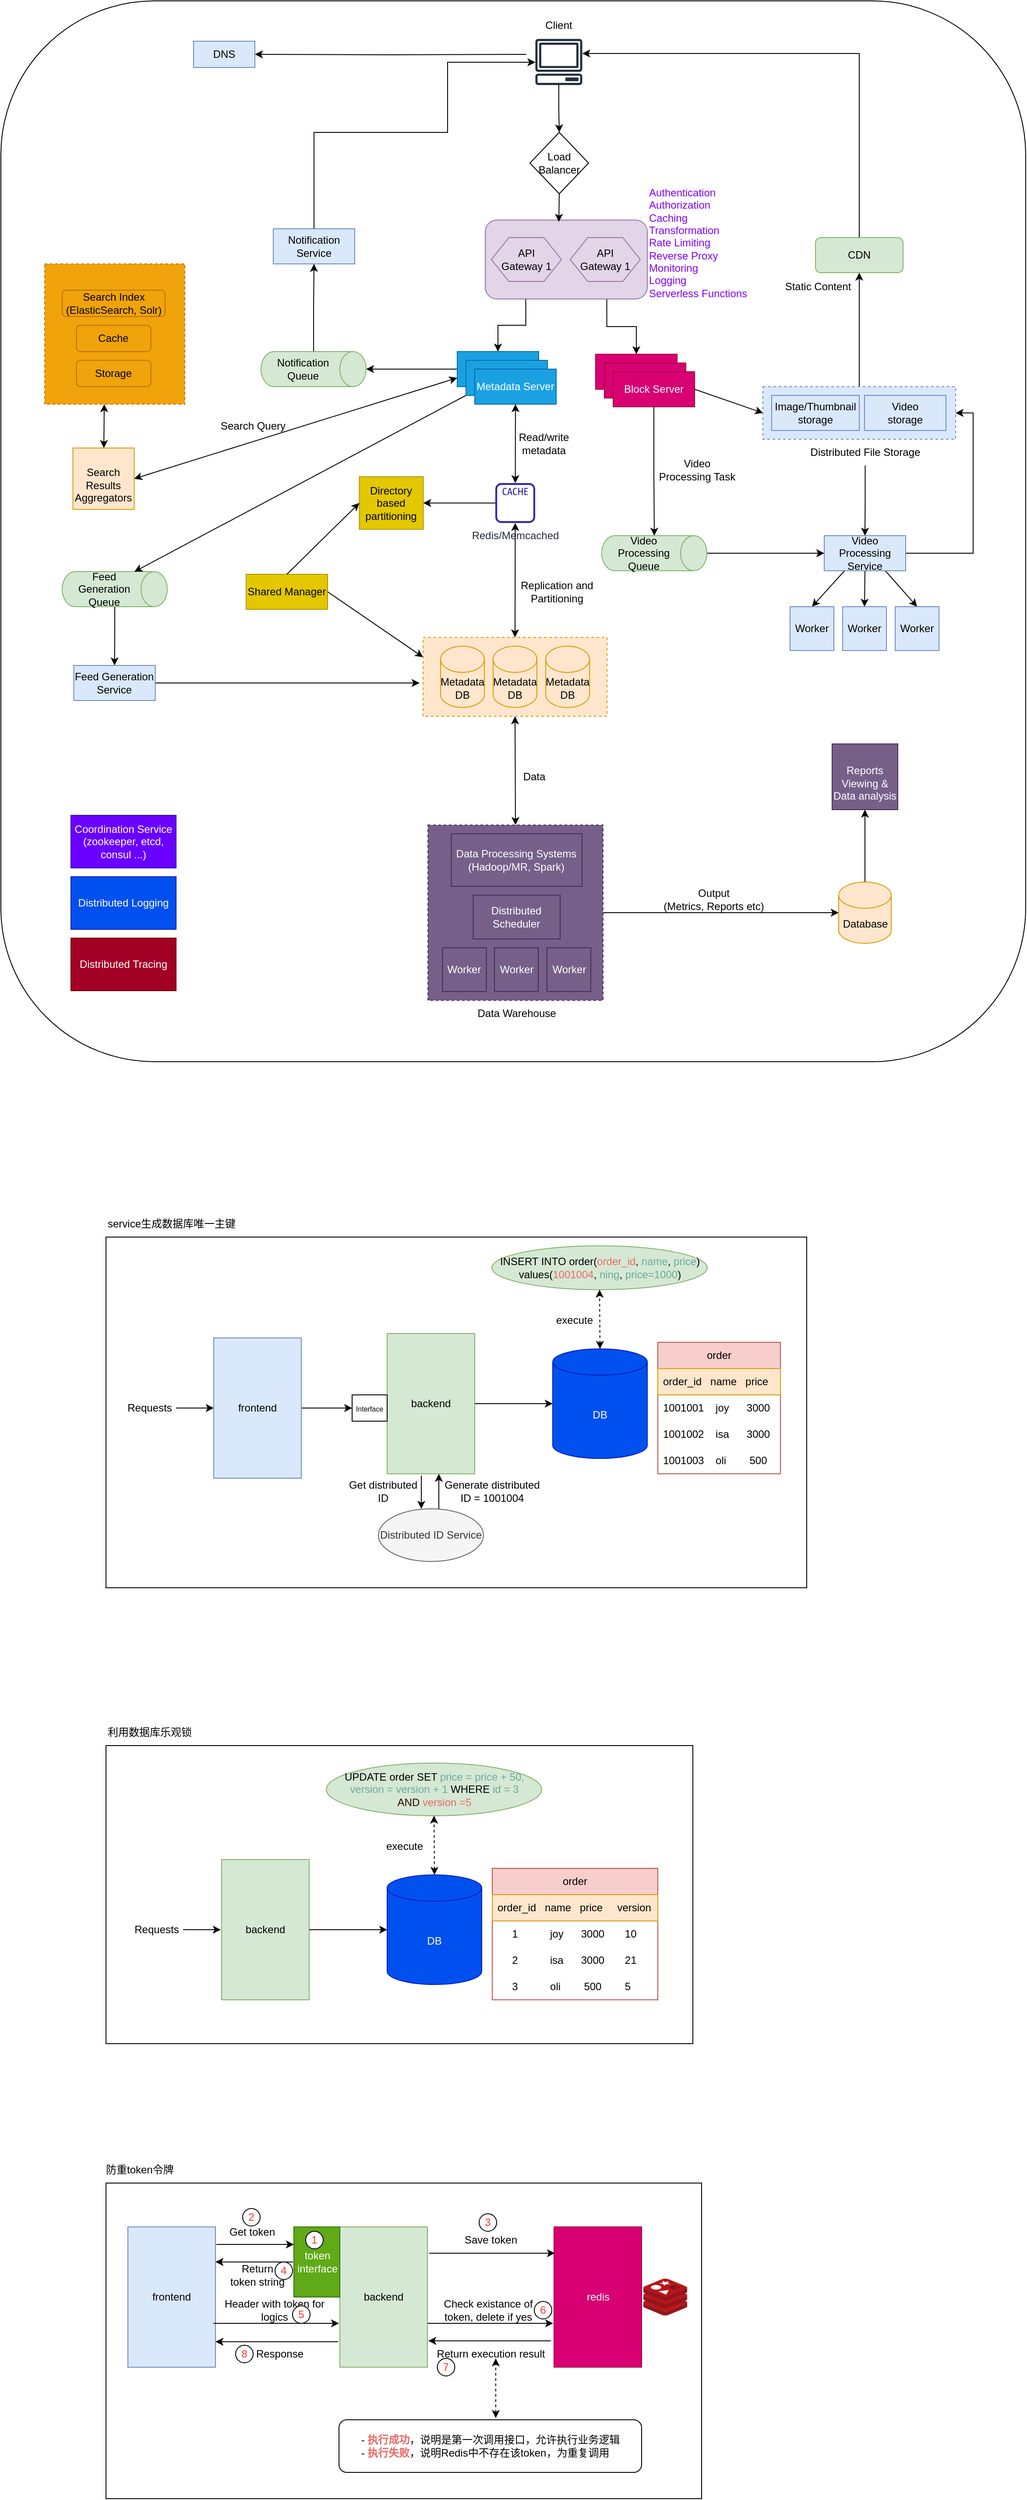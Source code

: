 <mxfile version="22.1.11" type="github">
  <diagram name="Page-1" id="9dz_OU0nqz03ez0ocMIT">
    <mxGraphModel dx="2284" dy="780" grid="1" gridSize="10" guides="1" tooltips="1" connect="1" arrows="1" fold="1" page="1" pageScale="1" pageWidth="850" pageHeight="1100" math="0" shadow="0">
      <root>
        <mxCell id="0" />
        <mxCell id="1" parent="0" />
        <mxCell id="iRlKEebmr21ZPYE23wWA-92" value="" style="rounded=0;whiteSpace=wrap;html=1;" vertex="1" parent="1">
          <mxGeometry x="-80" y="2599" width="680" height="360" as="geometry" />
        </mxCell>
        <mxCell id="iRlKEebmr21ZPYE23wWA-28" value="" style="rounded=0;whiteSpace=wrap;html=1;" vertex="1" parent="1">
          <mxGeometry x="-80" y="1520" width="800" height="400" as="geometry" />
        </mxCell>
        <mxCell id="YpI6oe4IFo95CnMG9ItT-106" value="" style="rounded=1;whiteSpace=wrap;html=1;" parent="1" vertex="1">
          <mxGeometry x="-200" y="110" width="1170" height="1210" as="geometry" />
        </mxCell>
        <mxCell id="YpI6oe4IFo95CnMG9ItT-58" style="edgeStyle=orthogonalEdgeStyle;rounded=0;orthogonalLoop=1;jettySize=auto;html=1;exitX=0.75;exitY=1;exitDx=0;exitDy=0;entryX=0.5;entryY=0;entryDx=0;entryDy=0;" parent="1" source="YpI6oe4IFo95CnMG9ItT-54" target="YpI6oe4IFo95CnMG9ItT-10" edge="1">
          <mxGeometry relative="1" as="geometry" />
        </mxCell>
        <mxCell id="YpI6oe4IFo95CnMG9ItT-59" style="edgeStyle=orthogonalEdgeStyle;rounded=0;orthogonalLoop=1;jettySize=auto;html=1;exitX=0.25;exitY=1;exitDx=0;exitDy=0;entryX=0.5;entryY=0;entryDx=0;entryDy=0;" parent="1" source="YpI6oe4IFo95CnMG9ItT-54" target="YpI6oe4IFo95CnMG9ItT-7" edge="1">
          <mxGeometry relative="1" as="geometry" />
        </mxCell>
        <mxCell id="YpI6oe4IFo95CnMG9ItT-54" value="" style="rounded=1;whiteSpace=wrap;html=1;fillColor=#e1d5e7;strokeColor=#9673a6;" parent="1" vertex="1">
          <mxGeometry x="353" y="360" width="185" height="90" as="geometry" />
        </mxCell>
        <mxCell id="YpI6oe4IFo95CnMG9ItT-99" style="edgeStyle=orthogonalEdgeStyle;rounded=0;orthogonalLoop=1;jettySize=auto;html=1;entryX=0;entryY=0.5;entryDx=0;entryDy=0;entryPerimeter=0;" parent="1" source="YpI6oe4IFo95CnMG9ItT-44" target="YpI6oe4IFo95CnMG9ItT-45" edge="1">
          <mxGeometry relative="1" as="geometry" />
        </mxCell>
        <mxCell id="YpI6oe4IFo95CnMG9ItT-44" value="" style="whiteSpace=wrap;html=1;aspect=fixed;strokeWidth=1;dashed=1;fillColor=#76608a;fontColor=#ffffff;strokeColor=#432D57;" parent="1" vertex="1">
          <mxGeometry x="287.5" y="1050" width="200" height="200" as="geometry" />
        </mxCell>
        <mxCell id="YpI6oe4IFo95CnMG9ItT-87" style="edgeStyle=orthogonalEdgeStyle;rounded=0;orthogonalLoop=1;jettySize=auto;html=1;entryX=0.5;entryY=1;entryDx=0;entryDy=0;" parent="1" source="YpI6oe4IFo95CnMG9ItT-33" target="YpI6oe4IFo95CnMG9ItT-30" edge="1">
          <mxGeometry relative="1" as="geometry" />
        </mxCell>
        <mxCell id="YpI6oe4IFo95CnMG9ItT-33" value="" style="rounded=0;whiteSpace=wrap;html=1;dashed=1;fillColor=#dae8fc;strokeColor=#6c8ebf;" parent="1" vertex="1">
          <mxGeometry x="670" y="550" width="220" height="60" as="geometry" />
        </mxCell>
        <mxCell id="YpI6oe4IFo95CnMG9ItT-26" value="" style="rounded=0;whiteSpace=wrap;html=1;dashed=1;fillColor=#ffe6cc;strokeColor=#d79b00;" parent="1" vertex="1">
          <mxGeometry x="282" y="836" width="210" height="90" as="geometry" />
        </mxCell>
        <mxCell id="YpI6oe4IFo95CnMG9ItT-20" value="" style="whiteSpace=wrap;html=1;aspect=fixed;strokeWidth=1;dashed=1;fillColor=#f0a30a;fontColor=#000000;strokeColor=#BD7000;" parent="1" vertex="1">
          <mxGeometry x="-150" y="410" width="160" height="160" as="geometry" />
        </mxCell>
        <mxCell id="YpI6oe4IFo95CnMG9ItT-51" style="edgeStyle=orthogonalEdgeStyle;rounded=0;orthogonalLoop=1;jettySize=auto;html=1;entryX=0.5;entryY=0;entryDx=0;entryDy=0;" parent="1" source="YpI6oe4IFo95CnMG9ItT-1" target="YpI6oe4IFo95CnMG9ItT-4" edge="1">
          <mxGeometry relative="1" as="geometry" />
        </mxCell>
        <mxCell id="YpI6oe4IFo95CnMG9ItT-64" style="edgeStyle=orthogonalEdgeStyle;rounded=0;orthogonalLoop=1;jettySize=auto;html=1;entryX=1;entryY=0.5;entryDx=0;entryDy=0;" parent="1" target="YpI6oe4IFo95CnMG9ItT-3" edge="1">
          <mxGeometry relative="1" as="geometry">
            <mxPoint x="400" y="171" as="sourcePoint" />
          </mxGeometry>
        </mxCell>
        <mxCell id="YpI6oe4IFo95CnMG9ItT-1" value="" style="sketch=0;outlineConnect=0;fontColor=#232F3E;gradientColor=none;fillColor=#232F3D;strokeColor=none;dashed=0;verticalLabelPosition=bottom;verticalAlign=top;align=center;html=1;fontSize=12;fontStyle=0;aspect=fixed;pointerEvents=1;shape=mxgraph.aws4.client;" parent="1" vertex="1">
          <mxGeometry x="410" y="153.38" width="54" height="52.62" as="geometry" />
        </mxCell>
        <mxCell id="YpI6oe4IFo95CnMG9ItT-2" value="Client" style="text;html=1;strokeColor=none;fillColor=none;align=center;verticalAlign=middle;whiteSpace=wrap;rounded=0;" parent="1" vertex="1">
          <mxGeometry x="407" y="123.38" width="60" height="30" as="geometry" />
        </mxCell>
        <mxCell id="YpI6oe4IFo95CnMG9ItT-3" value="DNS" style="rounded=0;whiteSpace=wrap;html=1;fillColor=#dae8fc;strokeColor=#6c8ebf;" parent="1" vertex="1">
          <mxGeometry x="20" y="156" width="70" height="30" as="geometry" />
        </mxCell>
        <mxCell id="YpI6oe4IFo95CnMG9ItT-55" style="edgeStyle=orthogonalEdgeStyle;rounded=0;orthogonalLoop=1;jettySize=auto;html=1;exitX=0.5;exitY=1;exitDx=0;exitDy=0;entryX=0.454;entryY=0.022;entryDx=0;entryDy=0;entryPerimeter=0;" parent="1" source="YpI6oe4IFo95CnMG9ItT-4" target="YpI6oe4IFo95CnMG9ItT-54" edge="1">
          <mxGeometry relative="1" as="geometry" />
        </mxCell>
        <mxCell id="YpI6oe4IFo95CnMG9ItT-4" value="Load Balancer" style="rhombus;whiteSpace=wrap;html=1;" parent="1" vertex="1">
          <mxGeometry x="404" y="260" width="67" height="70" as="geometry" />
        </mxCell>
        <mxCell id="YpI6oe4IFo95CnMG9ItT-5" value="API &lt;br&gt;Gateway 1" style="shape=hexagon;perimeter=hexagonPerimeter2;whiteSpace=wrap;html=1;fixedSize=1;fillColor=#e1d5e7;strokeColor=#9673a6;" parent="1" vertex="1">
          <mxGeometry x="360" y="380" width="80" height="50" as="geometry" />
        </mxCell>
        <mxCell id="YpI6oe4IFo95CnMG9ItT-6" value="API &lt;br&gt;Gateway 1" style="shape=hexagon;perimeter=hexagonPerimeter2;whiteSpace=wrap;html=1;fixedSize=1;fillColor=#e1d5e7;strokeColor=#9673a6;" parent="1" vertex="1">
          <mxGeometry x="450" y="380" width="80" height="50" as="geometry" />
        </mxCell>
        <mxCell id="YpI6oe4IFo95CnMG9ItT-60" style="edgeStyle=orthogonalEdgeStyle;rounded=0;orthogonalLoop=1;jettySize=auto;html=1;entryX=0.5;entryY=0;entryDx=0;entryDy=0;entryPerimeter=0;" parent="1" source="YpI6oe4IFo95CnMG9ItT-7" target="YpI6oe4IFo95CnMG9ItT-14" edge="1">
          <mxGeometry relative="1" as="geometry" />
        </mxCell>
        <mxCell id="YpI6oe4IFo95CnMG9ItT-7" value="" style="rounded=0;whiteSpace=wrap;html=1;fillColor=#1ba1e2;fontColor=#ffffff;strokeColor=#006EAF;" parent="1" vertex="1">
          <mxGeometry x="321" y="510" width="93" height="40" as="geometry" />
        </mxCell>
        <mxCell id="YpI6oe4IFo95CnMG9ItT-8" value="" style="rounded=0;whiteSpace=wrap;html=1;fillColor=#1ba1e2;fontColor=#ffffff;strokeColor=#006EAF;" parent="1" vertex="1">
          <mxGeometry x="331" y="520" width="93" height="40" as="geometry" />
        </mxCell>
        <mxCell id="YpI6oe4IFo95CnMG9ItT-9" value="Metadata Server" style="rounded=0;whiteSpace=wrap;html=1;fillColor=#1ba1e2;fontColor=#ffffff;strokeColor=#006EAF;" parent="1" vertex="1">
          <mxGeometry x="341" y="530" width="93" height="40" as="geometry" />
        </mxCell>
        <mxCell id="YpI6oe4IFo95CnMG9ItT-10" value="" style="rounded=0;whiteSpace=wrap;html=1;fillColor=#d80073;fontColor=#ffffff;strokeColor=#A50040;" parent="1" vertex="1">
          <mxGeometry x="479" y="513" width="93" height="40" as="geometry" />
        </mxCell>
        <mxCell id="YpI6oe4IFo95CnMG9ItT-11" value="" style="rounded=0;whiteSpace=wrap;html=1;fillColor=#d80073;fontColor=#ffffff;strokeColor=#A50040;" parent="1" vertex="1">
          <mxGeometry x="489" y="523" width="93" height="40" as="geometry" />
        </mxCell>
        <mxCell id="YpI6oe4IFo95CnMG9ItT-84" style="edgeStyle=orthogonalEdgeStyle;rounded=0;orthogonalLoop=1;jettySize=auto;html=1;exitX=0.5;exitY=1;exitDx=0;exitDy=0;" parent="1" source="YpI6oe4IFo95CnMG9ItT-12" target="YpI6oe4IFo95CnMG9ItT-34" edge="1">
          <mxGeometry relative="1" as="geometry" />
        </mxCell>
        <mxCell id="YpI6oe4IFo95CnMG9ItT-12" value="Block Server" style="rounded=0;whiteSpace=wrap;html=1;fillColor=#d80073;fontColor=#ffffff;strokeColor=#A50040;" parent="1" vertex="1">
          <mxGeometry x="499" y="533" width="93" height="40" as="geometry" />
        </mxCell>
        <mxCell id="YpI6oe4IFo95CnMG9ItT-61" style="edgeStyle=orthogonalEdgeStyle;rounded=0;orthogonalLoop=1;jettySize=auto;html=1;" parent="1" source="YpI6oe4IFo95CnMG9ItT-14" target="YpI6oe4IFo95CnMG9ItT-15" edge="1">
          <mxGeometry relative="1" as="geometry" />
        </mxCell>
        <mxCell id="YpI6oe4IFo95CnMG9ItT-14" value="Notification Queue" style="shape=cylinder3;whiteSpace=wrap;html=1;boundedLbl=1;backgroundOutline=1;size=15;direction=south;fillColor=#d5e8d4;strokeColor=#82b366;" parent="1" vertex="1">
          <mxGeometry x="97" y="510" width="120" height="40" as="geometry" />
        </mxCell>
        <mxCell id="YpI6oe4IFo95CnMG9ItT-62" style="edgeStyle=orthogonalEdgeStyle;rounded=0;orthogonalLoop=1;jettySize=auto;html=1;" parent="1" source="YpI6oe4IFo95CnMG9ItT-15" target="YpI6oe4IFo95CnMG9ItT-1" edge="1">
          <mxGeometry relative="1" as="geometry">
            <Array as="points">
              <mxPoint x="158" y="260" />
              <mxPoint x="310" y="260" />
              <mxPoint x="310" y="180" />
            </Array>
          </mxGeometry>
        </mxCell>
        <mxCell id="YpI6oe4IFo95CnMG9ItT-15" value="Notification Service" style="rounded=0;whiteSpace=wrap;html=1;fillColor=#dae8fc;strokeColor=#6c8ebf;" parent="1" vertex="1">
          <mxGeometry x="111" y="370" width="93" height="40" as="geometry" />
        </mxCell>
        <mxCell id="YpI6oe4IFo95CnMG9ItT-16" value="&lt;br&gt;Search Results Aggregators" style="whiteSpace=wrap;html=1;aspect=fixed;fillColor=#ffe6cc;strokeColor=#d79b00;" parent="1" vertex="1">
          <mxGeometry x="-117.75" y="620" width="70" height="70" as="geometry" />
        </mxCell>
        <mxCell id="YpI6oe4IFo95CnMG9ItT-17" value="Storage" style="rounded=1;whiteSpace=wrap;html=1;fillColor=#f0a30a;fontColor=#000000;strokeColor=#BD7000;" parent="1" vertex="1">
          <mxGeometry x="-113.75" y="520" width="85" height="30" as="geometry" />
        </mxCell>
        <mxCell id="YpI6oe4IFo95CnMG9ItT-18" value="Cache" style="rounded=1;whiteSpace=wrap;html=1;fillColor=#f0a30a;fontColor=#000000;strokeColor=#BD7000;" parent="1" vertex="1">
          <mxGeometry x="-113.75" y="480" width="85" height="30" as="geometry" />
        </mxCell>
        <mxCell id="YpI6oe4IFo95CnMG9ItT-19" value="Search Index&lt;br&gt;(ElasticSearch, Solr)" style="rounded=1;whiteSpace=wrap;html=1;fillColor=#f0a30a;fontColor=#000000;strokeColor=#BD7000;" parent="1" vertex="1">
          <mxGeometry x="-130" y="440" width="117.5" height="30" as="geometry" />
        </mxCell>
        <mxCell id="YpI6oe4IFo95CnMG9ItT-75" style="edgeStyle=orthogonalEdgeStyle;rounded=0;orthogonalLoop=1;jettySize=auto;html=1;exitX=1;exitY=0.5;exitDx=0;exitDy=0;exitPerimeter=0;entryX=0.5;entryY=0;entryDx=0;entryDy=0;" parent="1" source="YpI6oe4IFo95CnMG9ItT-21" target="YpI6oe4IFo95CnMG9ItT-74" edge="1">
          <mxGeometry relative="1" as="geometry" />
        </mxCell>
        <mxCell id="YpI6oe4IFo95CnMG9ItT-21" value="Feed Generation Queue" style="shape=cylinder3;whiteSpace=wrap;html=1;boundedLbl=1;backgroundOutline=1;size=15;direction=south;fillColor=#d5e8d4;strokeColor=#82b366;" parent="1" vertex="1">
          <mxGeometry x="-130" y="761" width="120" height="40" as="geometry" />
        </mxCell>
        <mxCell id="YpI6oe4IFo95CnMG9ItT-22" value="Metadata&lt;br&gt;DB" style="shape=cylinder3;whiteSpace=wrap;html=1;boundedLbl=1;backgroundOutline=1;size=15;fillColor=#ffe6cc;strokeColor=#d79b00;" parent="1" vertex="1">
          <mxGeometry x="302" y="846" width="50" height="70" as="geometry" />
        </mxCell>
        <mxCell id="YpI6oe4IFo95CnMG9ItT-23" value="Metadata&lt;br&gt;DB" style="shape=cylinder3;whiteSpace=wrap;html=1;boundedLbl=1;backgroundOutline=1;size=15;fillColor=#ffe6cc;strokeColor=#d79b00;" parent="1" vertex="1">
          <mxGeometry x="362" y="846" width="50" height="70" as="geometry" />
        </mxCell>
        <mxCell id="YpI6oe4IFo95CnMG9ItT-24" value="Metadata&lt;br&gt;DB" style="shape=cylinder3;whiteSpace=wrap;html=1;boundedLbl=1;backgroundOutline=1;size=15;fillColor=#ffe6cc;strokeColor=#d79b00;" parent="1" vertex="1">
          <mxGeometry x="422" y="846" width="50" height="70" as="geometry" />
        </mxCell>
        <mxCell id="YpI6oe4IFo95CnMG9ItT-27" value="Shared Manager" style="rounded=0;whiteSpace=wrap;html=1;fillColor=#e3c800;fontColor=#000000;strokeColor=#B09500;" parent="1" vertex="1">
          <mxGeometry x="80" y="764" width="93" height="40" as="geometry" />
        </mxCell>
        <mxCell id="YpI6oe4IFo95CnMG9ItT-28" value="Directory based partitioning" style="rounded=0;whiteSpace=wrap;html=1;fillColor=#e3c800;fontColor=#000000;strokeColor=#B09500;" parent="1" vertex="1">
          <mxGeometry x="209.25" y="652.75" width="73" height="60" as="geometry" />
        </mxCell>
        <mxCell id="YpI6oe4IFo95CnMG9ItT-80" style="edgeStyle=orthogonalEdgeStyle;rounded=0;orthogonalLoop=1;jettySize=auto;html=1;entryX=1;entryY=0.5;entryDx=0;entryDy=0;" parent="1" source="YpI6oe4IFo95CnMG9ItT-29" target="YpI6oe4IFo95CnMG9ItT-28" edge="1">
          <mxGeometry relative="1" as="geometry" />
        </mxCell>
        <mxCell id="YpI6oe4IFo95CnMG9ItT-29" value="Redis/Memcached" style="sketch=0;outlineConnect=0;fontColor=#232F3E;gradientColor=none;fillColor=#2E27AD;strokeColor=none;dashed=0;verticalLabelPosition=bottom;verticalAlign=top;align=center;html=1;fontSize=12;fontStyle=0;aspect=fixed;pointerEvents=1;shape=mxgraph.aws4.cache_node;" parent="1" vertex="1">
          <mxGeometry x="364.5" y="660" width="45.5" height="45.5" as="geometry" />
        </mxCell>
        <mxCell id="YpI6oe4IFo95CnMG9ItT-52" style="edgeStyle=orthogonalEdgeStyle;rounded=0;orthogonalLoop=1;jettySize=auto;html=1;" parent="1" source="YpI6oe4IFo95CnMG9ItT-30" target="YpI6oe4IFo95CnMG9ItT-1" edge="1">
          <mxGeometry relative="1" as="geometry">
            <Array as="points">
              <mxPoint x="780" y="170" />
            </Array>
          </mxGeometry>
        </mxCell>
        <mxCell id="YpI6oe4IFo95CnMG9ItT-30" value="CDN" style="rounded=1;whiteSpace=wrap;html=1;fillColor=#d5e8d4;strokeColor=#82b366;" parent="1" vertex="1">
          <mxGeometry x="730" y="380" width="100" height="40" as="geometry" />
        </mxCell>
        <mxCell id="YpI6oe4IFo95CnMG9ItT-31" value="Image/Thumbnail storage" style="rounded=0;whiteSpace=wrap;html=1;fillColor=#dae8fc;strokeColor=#6c8ebf;" parent="1" vertex="1">
          <mxGeometry x="680" y="560" width="100" height="40" as="geometry" />
        </mxCell>
        <mxCell id="YpI6oe4IFo95CnMG9ItT-32" value="Video&lt;br&gt;storage" style="rounded=0;whiteSpace=wrap;html=1;fillColor=#dae8fc;strokeColor=#6c8ebf;" parent="1" vertex="1">
          <mxGeometry x="786" y="560" width="93" height="40" as="geometry" />
        </mxCell>
        <mxCell id="YpI6oe4IFo95CnMG9ItT-90" style="edgeStyle=orthogonalEdgeStyle;rounded=0;orthogonalLoop=1;jettySize=auto;html=1;" parent="1" source="YpI6oe4IFo95CnMG9ItT-34" target="YpI6oe4IFo95CnMG9ItT-35" edge="1">
          <mxGeometry relative="1" as="geometry" />
        </mxCell>
        <mxCell id="YpI6oe4IFo95CnMG9ItT-34" value="Video Processing Queue" style="shape=cylinder3;whiteSpace=wrap;html=1;boundedLbl=1;backgroundOutline=1;size=15;direction=south;fillColor=#d5e8d4;strokeColor=#82b366;" parent="1" vertex="1">
          <mxGeometry x="486" y="720" width="120" height="40" as="geometry" />
        </mxCell>
        <mxCell id="YpI6oe4IFo95CnMG9ItT-95" style="edgeStyle=orthogonalEdgeStyle;rounded=0;orthogonalLoop=1;jettySize=auto;html=1;entryX=1;entryY=0.5;entryDx=0;entryDy=0;" parent="1" source="YpI6oe4IFo95CnMG9ItT-35" target="YpI6oe4IFo95CnMG9ItT-33" edge="1">
          <mxGeometry relative="1" as="geometry">
            <Array as="points">
              <mxPoint x="910" y="740" />
              <mxPoint x="910" y="580" />
            </Array>
          </mxGeometry>
        </mxCell>
        <mxCell id="YpI6oe4IFo95CnMG9ItT-35" value="Video Processing Service" style="rounded=0;whiteSpace=wrap;html=1;" parent="1" vertex="1">
          <mxGeometry x="740" y="720" width="93" height="40" as="geometry" />
        </mxCell>
        <mxCell id="YpI6oe4IFo95CnMG9ItT-36" value="Worker" style="whiteSpace=wrap;html=1;aspect=fixed;" parent="1" vertex="1">
          <mxGeometry x="701" y="801" width="50" height="50" as="geometry" />
        </mxCell>
        <mxCell id="YpI6oe4IFo95CnMG9ItT-37" value="Worker" style="whiteSpace=wrap;html=1;aspect=fixed;" parent="1" vertex="1">
          <mxGeometry x="761" y="801" width="50" height="50" as="geometry" />
        </mxCell>
        <mxCell id="YpI6oe4IFo95CnMG9ItT-38" value="Worker" style="whiteSpace=wrap;html=1;aspect=fixed;fillColor=#dae8fc;strokeColor=#6c8ebf;" parent="1" vertex="1">
          <mxGeometry x="821" y="801" width="50" height="50" as="geometry" />
        </mxCell>
        <mxCell id="YpI6oe4IFo95CnMG9ItT-39" value="Data Processing Systems&lt;br&gt;(Hadoop/MR, Spark)" style="rounded=0;whiteSpace=wrap;html=1;fillColor=#76608a;fontColor=#ffffff;strokeColor=#432D57;" parent="1" vertex="1">
          <mxGeometry x="314.25" y="1060" width="149.25" height="60" as="geometry" />
        </mxCell>
        <mxCell id="YpI6oe4IFo95CnMG9ItT-40" value="Distributed Scheduler" style="rounded=0;whiteSpace=wrap;html=1;fillColor=#76608a;fontColor=#ffffff;strokeColor=#432D57;" parent="1" vertex="1">
          <mxGeometry x="339.25" y="1130" width="99.25" height="50" as="geometry" />
        </mxCell>
        <mxCell id="YpI6oe4IFo95CnMG9ItT-41" value="Worker" style="whiteSpace=wrap;html=1;aspect=fixed;fillColor=#76608a;fontColor=#ffffff;strokeColor=#432D57;" parent="1" vertex="1">
          <mxGeometry x="304.25" y="1190" width="50" height="50" as="geometry" />
        </mxCell>
        <mxCell id="YpI6oe4IFo95CnMG9ItT-42" value="Worker" style="whiteSpace=wrap;html=1;aspect=fixed;fillColor=#76608a;fontColor=#ffffff;strokeColor=#432D57;" parent="1" vertex="1">
          <mxGeometry x="363.5" y="1190" width="50" height="50" as="geometry" />
        </mxCell>
        <mxCell id="YpI6oe4IFo95CnMG9ItT-43" value="Worker" style="whiteSpace=wrap;html=1;aspect=fixed;fillColor=#76608a;fontColor=#ffffff;strokeColor=#432D57;" parent="1" vertex="1">
          <mxGeometry x="423.5" y="1190" width="50" height="50" as="geometry" />
        </mxCell>
        <mxCell id="YpI6oe4IFo95CnMG9ItT-101" style="edgeStyle=orthogonalEdgeStyle;rounded=0;orthogonalLoop=1;jettySize=auto;html=1;entryX=0.5;entryY=1;entryDx=0;entryDy=0;" parent="1" source="YpI6oe4IFo95CnMG9ItT-45" target="YpI6oe4IFo95CnMG9ItT-46" edge="1">
          <mxGeometry relative="1" as="geometry" />
        </mxCell>
        <mxCell id="YpI6oe4IFo95CnMG9ItT-45" value="Database" style="shape=cylinder3;whiteSpace=wrap;html=1;boundedLbl=1;backgroundOutline=1;size=15;fillColor=#ffe6cc;strokeColor=#d79b00;" parent="1" vertex="1">
          <mxGeometry x="756.5" y="1115" width="60" height="70" as="geometry" />
        </mxCell>
        <mxCell id="YpI6oe4IFo95CnMG9ItT-46" value="&lt;br&gt;Reports Viewing &amp;amp; Data analysis" style="whiteSpace=wrap;html=1;aspect=fixed;fillColor=#76608a;fontColor=#ffffff;strokeColor=#432D57;" parent="1" vertex="1">
          <mxGeometry x="749" y="957.5" width="75" height="75" as="geometry" />
        </mxCell>
        <mxCell id="YpI6oe4IFo95CnMG9ItT-47" value="Coordination Service (zookeeper, etcd, consul ...)" style="rounded=0;whiteSpace=wrap;html=1;fillColor=#6a00ff;fontColor=#ffffff;strokeColor=#3700CC;" parent="1" vertex="1">
          <mxGeometry x="-120" y="1039" width="120" height="60" as="geometry" />
        </mxCell>
        <mxCell id="YpI6oe4IFo95CnMG9ItT-48" value="Distributed Logging" style="rounded=0;whiteSpace=wrap;html=1;fillColor=#0050ef;fontColor=#ffffff;strokeColor=#001DBC;" parent="1" vertex="1">
          <mxGeometry x="-120" y="1109" width="120" height="60" as="geometry" />
        </mxCell>
        <mxCell id="YpI6oe4IFo95CnMG9ItT-49" value="Distributed Tracing" style="rounded=0;whiteSpace=wrap;html=1;fillColor=#a20025;fontColor=#ffffff;strokeColor=#6F0000;" parent="1" vertex="1">
          <mxGeometry x="-120" y="1179" width="120" height="60" as="geometry" />
        </mxCell>
        <mxCell id="YpI6oe4IFo95CnMG9ItT-50" value="Data Warehouse" style="text;html=1;strokeColor=none;fillColor=none;align=center;verticalAlign=middle;whiteSpace=wrap;rounded=0;" parent="1" vertex="1">
          <mxGeometry x="323.5" y="1250" width="130" height="30" as="geometry" />
        </mxCell>
        <mxCell id="YpI6oe4IFo95CnMG9ItT-68" value="Search Query" style="text;html=1;strokeColor=none;fillColor=none;align=center;verticalAlign=middle;whiteSpace=wrap;rounded=0;" parent="1" vertex="1">
          <mxGeometry x="43" y="580" width="90" height="30" as="geometry" />
        </mxCell>
        <mxCell id="YpI6oe4IFo95CnMG9ItT-70" value="" style="endArrow=classic;startArrow=classic;html=1;rounded=0;entryX=0;entryY=0.75;entryDx=0;entryDy=0;exitX=1;exitY=0.5;exitDx=0;exitDy=0;" parent="1" source="YpI6oe4IFo95CnMG9ItT-16" target="YpI6oe4IFo95CnMG9ItT-7" edge="1">
          <mxGeometry width="50" height="50" relative="1" as="geometry">
            <mxPoint x="400" y="740" as="sourcePoint" />
            <mxPoint x="450" y="690" as="targetPoint" />
          </mxGeometry>
        </mxCell>
        <mxCell id="YpI6oe4IFo95CnMG9ItT-72" value="" style="endArrow=classic;startArrow=classic;html=1;rounded=0;entryX=0.425;entryY=1;entryDx=0;entryDy=0;entryPerimeter=0;" parent="1" source="YpI6oe4IFo95CnMG9ItT-16" target="YpI6oe4IFo95CnMG9ItT-20" edge="1">
          <mxGeometry width="50" height="50" relative="1" as="geometry">
            <mxPoint x="400" y="740" as="sourcePoint" />
            <mxPoint x="450" y="690" as="targetPoint" />
          </mxGeometry>
        </mxCell>
        <mxCell id="YpI6oe4IFo95CnMG9ItT-73" value="" style="endArrow=classic;html=1;rounded=0;entryX=0;entryY=0;entryDx=0;entryDy=37.5;entryPerimeter=0;exitX=0;exitY=1;exitDx=0;exitDy=0;" parent="1" source="YpI6oe4IFo95CnMG9ItT-8" target="YpI6oe4IFo95CnMG9ItT-21" edge="1">
          <mxGeometry width="50" height="50" relative="1" as="geometry">
            <mxPoint x="400" y="840" as="sourcePoint" />
            <mxPoint x="450" y="790" as="targetPoint" />
          </mxGeometry>
        </mxCell>
        <mxCell id="YpI6oe4IFo95CnMG9ItT-76" style="edgeStyle=orthogonalEdgeStyle;rounded=0;orthogonalLoop=1;jettySize=auto;html=1;entryX=-0.019;entryY=0.578;entryDx=0;entryDy=0;entryPerimeter=0;" parent="1" source="YpI6oe4IFo95CnMG9ItT-74" target="YpI6oe4IFo95CnMG9ItT-26" edge="1">
          <mxGeometry relative="1" as="geometry" />
        </mxCell>
        <mxCell id="YpI6oe4IFo95CnMG9ItT-74" value="Feed Generation Service" style="rounded=0;whiteSpace=wrap;html=1;fillColor=#dae8fc;strokeColor=#6c8ebf;" parent="1" vertex="1">
          <mxGeometry x="-116.75" y="868" width="93" height="40" as="geometry" />
        </mxCell>
        <mxCell id="YpI6oe4IFo95CnMG9ItT-77" value="" style="endArrow=classic;startArrow=classic;html=1;rounded=0;entryX=0.5;entryY=1;entryDx=0;entryDy=0;" parent="1" source="YpI6oe4IFo95CnMG9ItT-29" target="YpI6oe4IFo95CnMG9ItT-9" edge="1">
          <mxGeometry width="50" height="50" relative="1" as="geometry">
            <mxPoint x="400" y="850" as="sourcePoint" />
            <mxPoint x="450" y="800" as="targetPoint" />
          </mxGeometry>
        </mxCell>
        <mxCell id="YpI6oe4IFo95CnMG9ItT-78" value="" style="endArrow=classic;startArrow=classic;html=1;rounded=0;exitX=0.5;exitY=0;exitDx=0;exitDy=0;" parent="1" source="YpI6oe4IFo95CnMG9ItT-26" target="YpI6oe4IFo95CnMG9ItT-29" edge="1">
          <mxGeometry width="50" height="50" relative="1" as="geometry">
            <mxPoint x="387" y="840" as="sourcePoint" />
            <mxPoint x="450" y="800" as="targetPoint" />
          </mxGeometry>
        </mxCell>
        <mxCell id="YpI6oe4IFo95CnMG9ItT-79" value="" style="endArrow=classic;html=1;rounded=0;exitX=1;exitY=0.5;exitDx=0;exitDy=0;entryX=0;entryY=0.25;entryDx=0;entryDy=0;" parent="1" source="YpI6oe4IFo95CnMG9ItT-27" target="YpI6oe4IFo95CnMG9ItT-26" edge="1">
          <mxGeometry width="50" height="50" relative="1" as="geometry">
            <mxPoint x="400" y="850" as="sourcePoint" />
            <mxPoint x="450" y="800" as="targetPoint" />
          </mxGeometry>
        </mxCell>
        <mxCell id="YpI6oe4IFo95CnMG9ItT-81" value="" style="endArrow=classic;html=1;rounded=0;entryX=0;entryY=0.5;entryDx=0;entryDy=0;exitX=0.5;exitY=0;exitDx=0;exitDy=0;" parent="1" source="YpI6oe4IFo95CnMG9ItT-27" target="YpI6oe4IFo95CnMG9ItT-28" edge="1">
          <mxGeometry width="50" height="50" relative="1" as="geometry">
            <mxPoint x="400" y="850" as="sourcePoint" />
            <mxPoint x="450" y="800" as="targetPoint" />
          </mxGeometry>
        </mxCell>
        <mxCell id="YpI6oe4IFo95CnMG9ItT-82" value="Read/write metadata" style="text;html=1;strokeColor=none;fillColor=none;align=center;verticalAlign=middle;whiteSpace=wrap;rounded=0;" parent="1" vertex="1">
          <mxGeometry x="390" y="600" width="60" height="30" as="geometry" />
        </mxCell>
        <mxCell id="YpI6oe4IFo95CnMG9ItT-83" value="Replication and Partitioning" style="text;html=1;strokeColor=none;fillColor=none;align=center;verticalAlign=middle;whiteSpace=wrap;rounded=0;" parent="1" vertex="1">
          <mxGeometry x="390" y="769" width="90" height="30" as="geometry" />
        </mxCell>
        <mxCell id="YpI6oe4IFo95CnMG9ItT-85" value="" style="endArrow=classic;html=1;rounded=0;entryX=0;entryY=0.5;entryDx=0;entryDy=0;exitX=1;exitY=0.5;exitDx=0;exitDy=0;" parent="1" source="YpI6oe4IFo95CnMG9ItT-12" target="YpI6oe4IFo95CnMG9ItT-33" edge="1">
          <mxGeometry width="50" height="50" relative="1" as="geometry">
            <mxPoint x="400" y="530" as="sourcePoint" />
            <mxPoint x="450" y="480" as="targetPoint" />
          </mxGeometry>
        </mxCell>
        <mxCell id="YpI6oe4IFo95CnMG9ItT-94" style="edgeStyle=orthogonalEdgeStyle;rounded=0;orthogonalLoop=1;jettySize=auto;html=1;entryX=0.5;entryY=0;entryDx=0;entryDy=0;" parent="1" source="YpI6oe4IFo95CnMG9ItT-86" target="YpI6oe4IFo95CnMG9ItT-35" edge="1">
          <mxGeometry relative="1" as="geometry" />
        </mxCell>
        <mxCell id="YpI6oe4IFo95CnMG9ItT-86" value="Distributed File Storage" style="text;html=1;strokeColor=none;fillColor=none;align=center;verticalAlign=middle;whiteSpace=wrap;rounded=0;" parent="1" vertex="1">
          <mxGeometry x="720" y="610" width="133.5" height="30" as="geometry" />
        </mxCell>
        <mxCell id="YpI6oe4IFo95CnMG9ItT-88" value="Static Content" style="text;html=1;strokeColor=none;fillColor=none;align=center;verticalAlign=middle;whiteSpace=wrap;rounded=0;" parent="1" vertex="1">
          <mxGeometry x="690" y="421" width="86" height="30" as="geometry" />
        </mxCell>
        <mxCell id="YpI6oe4IFo95CnMG9ItT-89" value="Video Processing Task" style="text;html=1;strokeColor=none;fillColor=none;align=center;verticalAlign=middle;whiteSpace=wrap;rounded=0;" parent="1" vertex="1">
          <mxGeometry x="550" y="630" width="90" height="30" as="geometry" />
        </mxCell>
        <mxCell id="YpI6oe4IFo95CnMG9ItT-91" value="" style="endArrow=classic;html=1;rounded=0;entryX=0.5;entryY=0;entryDx=0;entryDy=0;exitX=0.25;exitY=1;exitDx=0;exitDy=0;" parent="1" source="YpI6oe4IFo95CnMG9ItT-35" target="YpI6oe4IFo95CnMG9ItT-36" edge="1">
          <mxGeometry width="50" height="50" relative="1" as="geometry">
            <mxPoint x="400" y="900" as="sourcePoint" />
            <mxPoint x="450" y="850" as="targetPoint" />
          </mxGeometry>
        </mxCell>
        <mxCell id="YpI6oe4IFo95CnMG9ItT-92" value="" style="endArrow=classic;html=1;rounded=0;entryX=0.5;entryY=0;entryDx=0;entryDy=0;exitX=0.5;exitY=1;exitDx=0;exitDy=0;" parent="1" source="YpI6oe4IFo95CnMG9ItT-35" target="YpI6oe4IFo95CnMG9ItT-37" edge="1">
          <mxGeometry width="50" height="50" relative="1" as="geometry">
            <mxPoint x="773" y="770" as="sourcePoint" />
            <mxPoint x="730" y="866" as="targetPoint" />
          </mxGeometry>
        </mxCell>
        <mxCell id="YpI6oe4IFo95CnMG9ItT-93" value="" style="endArrow=classic;html=1;rounded=0;entryX=0.5;entryY=0;entryDx=0;entryDy=0;exitX=0.75;exitY=1;exitDx=0;exitDy=0;" parent="1" source="YpI6oe4IFo95CnMG9ItT-35" target="YpI6oe4IFo95CnMG9ItT-38" edge="1">
          <mxGeometry width="50" height="50" relative="1" as="geometry">
            <mxPoint x="783" y="780" as="sourcePoint" />
            <mxPoint x="740" y="876" as="targetPoint" />
          </mxGeometry>
        </mxCell>
        <mxCell id="YpI6oe4IFo95CnMG9ItT-96" value="" style="endArrow=classic;startArrow=classic;html=1;rounded=0;entryX=0.5;entryY=1;entryDx=0;entryDy=0;exitX=0.5;exitY=0;exitDx=0;exitDy=0;" parent="1" source="YpI6oe4IFo95CnMG9ItT-44" target="YpI6oe4IFo95CnMG9ItT-26" edge="1">
          <mxGeometry width="50" height="50" relative="1" as="geometry">
            <mxPoint x="400" y="1000" as="sourcePoint" />
            <mxPoint x="450" y="950" as="targetPoint" />
          </mxGeometry>
        </mxCell>
        <mxCell id="YpI6oe4IFo95CnMG9ItT-97" value="Data" style="text;html=1;strokeColor=none;fillColor=none;align=center;verticalAlign=middle;whiteSpace=wrap;rounded=0;" parent="1" vertex="1">
          <mxGeometry x="378.5" y="980" width="60" height="30" as="geometry" />
        </mxCell>
        <mxCell id="YpI6oe4IFo95CnMG9ItT-100" value="Output &lt;br&gt;(Metrics, Reports etc)" style="text;html=1;strokeColor=none;fillColor=none;align=center;verticalAlign=middle;whiteSpace=wrap;rounded=0;" parent="1" vertex="1">
          <mxGeometry x="550" y="1120" width="128" height="30" as="geometry" />
        </mxCell>
        <mxCell id="YpI6oe4IFo95CnMG9ItT-102" value="&lt;font color=&quot;#7f00ff&quot;&gt;Authentication&lt;br&gt;Authorization&lt;br&gt;Caching&lt;br&gt;Transformation&lt;br&gt;Rate Limiting&lt;br&gt;Reverse Proxy&lt;br&gt;Monitoring&lt;br&gt;Logging&lt;br&gt;Serverless Functions&lt;/font&gt;" style="text;html=1;strokeColor=none;fillColor=none;align=left;verticalAlign=middle;whiteSpace=wrap;rounded=0;" parent="1" vertex="1">
          <mxGeometry x="538" y="316" width="142" height="140" as="geometry" />
        </mxCell>
        <mxCell id="YpI6oe4IFo95CnMG9ItT-103" value="Video Processing Service" style="rounded=0;whiteSpace=wrap;html=1;fillColor=#dae8fc;strokeColor=#6c8ebf;" parent="1" vertex="1">
          <mxGeometry x="740" y="720" width="93" height="40" as="geometry" />
        </mxCell>
        <mxCell id="YpI6oe4IFo95CnMG9ItT-104" value="Worker" style="whiteSpace=wrap;html=1;aspect=fixed;fillColor=#dae8fc;strokeColor=#6c8ebf;" parent="1" vertex="1">
          <mxGeometry x="701" y="801" width="50" height="50" as="geometry" />
        </mxCell>
        <mxCell id="YpI6oe4IFo95CnMG9ItT-105" value="Worker" style="whiteSpace=wrap;html=1;aspect=fixed;fillColor=#dae8fc;strokeColor=#6c8ebf;" parent="1" vertex="1">
          <mxGeometry x="761" y="801" width="50" height="50" as="geometry" />
        </mxCell>
        <mxCell id="iRlKEebmr21ZPYE23wWA-11" style="edgeStyle=orthogonalEdgeStyle;rounded=0;orthogonalLoop=1;jettySize=auto;html=1;entryX=0;entryY=0.5;entryDx=0;entryDy=0;" edge="1" parent="1" source="iRlKEebmr21ZPYE23wWA-3" target="iRlKEebmr21ZPYE23wWA-4">
          <mxGeometry relative="1" as="geometry" />
        </mxCell>
        <mxCell id="iRlKEebmr21ZPYE23wWA-3" value="Requests" style="text;html=1;strokeColor=none;fillColor=none;align=center;verticalAlign=middle;whiteSpace=wrap;rounded=0;" vertex="1" parent="1">
          <mxGeometry x="-60" y="1700" width="60" height="30" as="geometry" />
        </mxCell>
        <mxCell id="iRlKEebmr21ZPYE23wWA-12" style="edgeStyle=orthogonalEdgeStyle;rounded=0;orthogonalLoop=1;jettySize=auto;html=1;exitX=1;exitY=0.5;exitDx=0;exitDy=0;" edge="1" parent="1" source="iRlKEebmr21ZPYE23wWA-4" target="iRlKEebmr21ZPYE23wWA-6">
          <mxGeometry relative="1" as="geometry" />
        </mxCell>
        <mxCell id="iRlKEebmr21ZPYE23wWA-4" value="frontend" style="rounded=0;whiteSpace=wrap;html=1;fillColor=#dae8fc;strokeColor=#6c8ebf;" vertex="1" parent="1">
          <mxGeometry x="43" y="1635" width="100" height="160" as="geometry" />
        </mxCell>
        <mxCell id="iRlKEebmr21ZPYE23wWA-5" value="backend" style="rounded=0;whiteSpace=wrap;html=1;fillColor=#d5e8d4;strokeColor=#82b366;" vertex="1" parent="1">
          <mxGeometry x="241" y="1630" width="100" height="160" as="geometry" />
        </mxCell>
        <mxCell id="iRlKEebmr21ZPYE23wWA-6" value="&lt;font style=&quot;font-size: 8px;&quot;&gt;Interface&lt;/font&gt;" style="rounded=0;whiteSpace=wrap;html=1;" vertex="1" parent="1">
          <mxGeometry x="201" y="1700" width="40" height="30" as="geometry" />
        </mxCell>
        <mxCell id="iRlKEebmr21ZPYE23wWA-7" value="DB" style="shape=cylinder3;whiteSpace=wrap;html=1;boundedLbl=1;backgroundOutline=1;size=15;fillColor=#0050ef;fontColor=#ffffff;strokeColor=#001DBC;" vertex="1" parent="1">
          <mxGeometry x="430" y="1647.5" width="108" height="125" as="geometry" />
        </mxCell>
        <mxCell id="iRlKEebmr21ZPYE23wWA-10" value="Distributed ID Service" style="ellipse;whiteSpace=wrap;html=1;fillColor=#f5f5f5;strokeColor=#666666;fontColor=#333333;" vertex="1" parent="1">
          <mxGeometry x="231" y="1830" width="120" height="60" as="geometry" />
        </mxCell>
        <mxCell id="iRlKEebmr21ZPYE23wWA-13" style="edgeStyle=orthogonalEdgeStyle;rounded=0;orthogonalLoop=1;jettySize=auto;html=1;entryX=0;entryY=0.5;entryDx=0;entryDy=0;entryPerimeter=0;" edge="1" parent="1" source="iRlKEebmr21ZPYE23wWA-5" target="iRlKEebmr21ZPYE23wWA-7">
          <mxGeometry relative="1" as="geometry" />
        </mxCell>
        <mxCell id="iRlKEebmr21ZPYE23wWA-14" value="INSERT INTO order(&lt;font color=&quot;#ea6b66&quot;&gt;order_id&lt;/font&gt;, &lt;font color=&quot;#67ab9f&quot;&gt;name&lt;/font&gt;, &lt;font color=&quot;#67ab9f&quot;&gt;price&lt;/font&gt;)&lt;br&gt;values(&lt;font color=&quot;#ea6b66&quot;&gt;1001004&lt;/font&gt;, &lt;font color=&quot;#67ab9f&quot;&gt;ning&lt;/font&gt;, &lt;font color=&quot;#67ab9f&quot;&gt;price=1000&lt;/font&gt;)" style="ellipse;whiteSpace=wrap;html=1;fillColor=#d5e8d4;strokeColor=#82b366;" vertex="1" parent="1">
          <mxGeometry x="360.5" y="1530" width="246" height="50" as="geometry" />
        </mxCell>
        <mxCell id="iRlKEebmr21ZPYE23wWA-15" value="order" style="swimlane;fontStyle=0;childLayout=stackLayout;horizontal=1;startSize=30;horizontalStack=0;resizeParent=1;resizeParentMax=0;resizeLast=0;collapsible=1;marginBottom=0;whiteSpace=wrap;html=1;fillColor=#f8cecc;strokeColor=#b85450;" vertex="1" parent="1">
          <mxGeometry x="550" y="1640" width="140" height="150" as="geometry">
            <mxRectangle x="572" y="1647.5" width="70" height="30" as="alternateBounds" />
          </mxGeometry>
        </mxCell>
        <mxCell id="iRlKEebmr21ZPYE23wWA-16" value="order_id&amp;nbsp; &amp;nbsp;name&amp;nbsp; &amp;nbsp;price" style="text;strokeColor=#d79b00;fillColor=#ffe6cc;align=left;verticalAlign=middle;spacingLeft=4;spacingRight=4;overflow=hidden;points=[[0,0.5],[1,0.5]];portConstraint=eastwest;rotatable=0;whiteSpace=wrap;html=1;" vertex="1" parent="iRlKEebmr21ZPYE23wWA-15">
          <mxGeometry y="30" width="140" height="30" as="geometry" />
        </mxCell>
        <mxCell id="iRlKEebmr21ZPYE23wWA-17" value="1001001&amp;nbsp; &amp;nbsp; joy&amp;nbsp; &amp;nbsp; &amp;nbsp; 3000" style="text;strokeColor=none;fillColor=none;align=left;verticalAlign=middle;spacingLeft=4;spacingRight=4;overflow=hidden;points=[[0,0.5],[1,0.5]];portConstraint=eastwest;rotatable=0;whiteSpace=wrap;html=1;" vertex="1" parent="iRlKEebmr21ZPYE23wWA-15">
          <mxGeometry y="60" width="140" height="30" as="geometry" />
        </mxCell>
        <mxCell id="iRlKEebmr21ZPYE23wWA-21" value="1001002&amp;nbsp; &amp;nbsp; isa&amp;nbsp; &amp;nbsp; &amp;nbsp; 3000" style="text;strokeColor=none;fillColor=none;align=left;verticalAlign=middle;spacingLeft=4;spacingRight=4;overflow=hidden;points=[[0,0.5],[1,0.5]];portConstraint=eastwest;rotatable=0;whiteSpace=wrap;html=1;" vertex="1" parent="iRlKEebmr21ZPYE23wWA-15">
          <mxGeometry y="90" width="140" height="30" as="geometry" />
        </mxCell>
        <mxCell id="iRlKEebmr21ZPYE23wWA-22" value="1001003&amp;nbsp; &amp;nbsp; oli&amp;nbsp; &amp;nbsp; &amp;nbsp; &amp;nbsp; 500" style="text;strokeColor=none;fillColor=none;align=left;verticalAlign=middle;spacingLeft=4;spacingRight=4;overflow=hidden;points=[[0,0.5],[1,0.5]];portConstraint=eastwest;rotatable=0;whiteSpace=wrap;html=1;" vertex="1" parent="iRlKEebmr21ZPYE23wWA-15">
          <mxGeometry y="120" width="140" height="30" as="geometry" />
        </mxCell>
        <mxCell id="iRlKEebmr21ZPYE23wWA-23" value="" style="endArrow=classic;startArrow=classic;html=1;rounded=0;entryX=0.5;entryY=1;entryDx=0;entryDy=0;exitX=0.5;exitY=0;exitDx=0;exitDy=0;exitPerimeter=0;dashed=1;" edge="1" parent="1" source="iRlKEebmr21ZPYE23wWA-7" target="iRlKEebmr21ZPYE23wWA-14">
          <mxGeometry width="50" height="50" relative="1" as="geometry">
            <mxPoint x="300" y="1730" as="sourcePoint" />
            <mxPoint x="350" y="1680" as="targetPoint" />
          </mxGeometry>
        </mxCell>
        <mxCell id="iRlKEebmr21ZPYE23wWA-24" value="" style="endArrow=classic;html=1;rounded=0;exitX=0.39;exitY=1.013;exitDx=0;exitDy=0;exitPerimeter=0;" edge="1" parent="1" source="iRlKEebmr21ZPYE23wWA-5">
          <mxGeometry width="50" height="50" relative="1" as="geometry">
            <mxPoint x="300" y="1730" as="sourcePoint" />
            <mxPoint x="280" y="1830" as="targetPoint" />
          </mxGeometry>
        </mxCell>
        <mxCell id="iRlKEebmr21ZPYE23wWA-25" value="" style="endArrow=classic;html=1;rounded=0;entryX=0.59;entryY=1;entryDx=0;entryDy=0;entryPerimeter=0;" edge="1" parent="1" target="iRlKEebmr21ZPYE23wWA-5">
          <mxGeometry width="50" height="50" relative="1" as="geometry">
            <mxPoint x="300" y="1830" as="sourcePoint" />
            <mxPoint x="290" y="1840" as="targetPoint" />
          </mxGeometry>
        </mxCell>
        <mxCell id="iRlKEebmr21ZPYE23wWA-26" value="Get distributed ID" style="text;html=1;strokeColor=none;fillColor=none;align=center;verticalAlign=middle;whiteSpace=wrap;rounded=0;" vertex="1" parent="1">
          <mxGeometry x="196" y="1795" width="81" height="30" as="geometry" />
        </mxCell>
        <mxCell id="iRlKEebmr21ZPYE23wWA-27" value="Generate distributed ID = 1001004" style="text;html=1;strokeColor=none;fillColor=none;align=center;verticalAlign=middle;whiteSpace=wrap;rounded=0;" vertex="1" parent="1">
          <mxGeometry x="302" y="1795" width="118" height="30" as="geometry" />
        </mxCell>
        <mxCell id="iRlKEebmr21ZPYE23wWA-29" value="service生成数据库唯一主键" style="text;html=1;strokeColor=none;fillColor=none;align=left;verticalAlign=middle;whiteSpace=wrap;rounded=0;" vertex="1" parent="1">
          <mxGeometry x="-80" y="1490" width="170" height="30" as="geometry" />
        </mxCell>
        <mxCell id="iRlKEebmr21ZPYE23wWA-30" value="" style="rounded=0;whiteSpace=wrap;html=1;" vertex="1" parent="1">
          <mxGeometry x="-80" y="2100" width="670" height="340" as="geometry" />
        </mxCell>
        <mxCell id="iRlKEebmr21ZPYE23wWA-31" style="edgeStyle=orthogonalEdgeStyle;rounded=0;orthogonalLoop=1;jettySize=auto;html=1;entryX=0;entryY=0.5;entryDx=0;entryDy=0;" edge="1" parent="1" source="iRlKEebmr21ZPYE23wWA-32">
          <mxGeometry relative="1" as="geometry">
            <mxPoint x="51" y="2310" as="targetPoint" />
          </mxGeometry>
        </mxCell>
        <mxCell id="iRlKEebmr21ZPYE23wWA-32" value="Requests" style="text;html=1;strokeColor=none;fillColor=none;align=center;verticalAlign=middle;whiteSpace=wrap;rounded=0;" vertex="1" parent="1">
          <mxGeometry x="-52" y="2295" width="60" height="30" as="geometry" />
        </mxCell>
        <mxCell id="iRlKEebmr21ZPYE23wWA-35" value="backend" style="rounded=0;whiteSpace=wrap;html=1;fillColor=#d5e8d4;strokeColor=#82b366;" vertex="1" parent="1">
          <mxGeometry x="52" y="2230" width="100" height="160" as="geometry" />
        </mxCell>
        <mxCell id="iRlKEebmr21ZPYE23wWA-37" value="DB" style="shape=cylinder3;whiteSpace=wrap;html=1;boundedLbl=1;backgroundOutline=1;size=15;fillColor=#0050ef;fontColor=#ffffff;strokeColor=#001DBC;" vertex="1" parent="1">
          <mxGeometry x="241" y="2247.5" width="108" height="125" as="geometry" />
        </mxCell>
        <mxCell id="iRlKEebmr21ZPYE23wWA-39" style="edgeStyle=orthogonalEdgeStyle;rounded=0;orthogonalLoop=1;jettySize=auto;html=1;entryX=0;entryY=0.5;entryDx=0;entryDy=0;entryPerimeter=0;" edge="1" parent="1" source="iRlKEebmr21ZPYE23wWA-35" target="iRlKEebmr21ZPYE23wWA-37">
          <mxGeometry relative="1" as="geometry" />
        </mxCell>
        <mxCell id="iRlKEebmr21ZPYE23wWA-40" value="UPDATE order SET &lt;font color=&quot;#67ab9f&quot;&gt;price = price + 50, version = version + 1&lt;/font&gt;&amp;nbsp;WHERE &lt;font color=&quot;#67ab9f&quot;&gt;id = 3 &lt;/font&gt;&lt;font color=&quot;#330000&quot;&gt;AND&lt;/font&gt;&amp;nbsp;&lt;font color=&quot;#ea6b66&quot;&gt;version =5&lt;/font&gt;" style="ellipse;whiteSpace=wrap;html=1;fillColor=#d5e8d4;strokeColor=#82b366;" vertex="1" parent="1">
          <mxGeometry x="171.5" y="2120" width="246" height="60" as="geometry" />
        </mxCell>
        <mxCell id="iRlKEebmr21ZPYE23wWA-41" value="order" style="swimlane;fontStyle=0;childLayout=stackLayout;horizontal=1;startSize=30;horizontalStack=0;resizeParent=1;resizeParentMax=0;resizeLast=0;collapsible=1;marginBottom=0;whiteSpace=wrap;html=1;fillColor=#f8cecc;strokeColor=#b85450;" vertex="1" parent="1">
          <mxGeometry x="361" y="2240" width="189" height="150" as="geometry">
            <mxRectangle x="572" y="1647.5" width="70" height="30" as="alternateBounds" />
          </mxGeometry>
        </mxCell>
        <mxCell id="iRlKEebmr21ZPYE23wWA-42" value="order_id&amp;nbsp; &amp;nbsp;name&amp;nbsp; &amp;nbsp;price&amp;nbsp; &amp;nbsp; &amp;nbsp;version" style="text;strokeColor=#d79b00;fillColor=#ffe6cc;align=left;verticalAlign=middle;spacingLeft=4;spacingRight=4;overflow=hidden;points=[[0,0.5],[1,0.5]];portConstraint=eastwest;rotatable=0;whiteSpace=wrap;html=1;" vertex="1" parent="iRlKEebmr21ZPYE23wWA-41">
          <mxGeometry y="30" width="189" height="30" as="geometry" />
        </mxCell>
        <mxCell id="iRlKEebmr21ZPYE23wWA-43" value="&amp;nbsp; &amp;nbsp; &amp;nbsp;1&amp;nbsp; &amp;nbsp; &amp;nbsp; &amp;nbsp; &amp;nbsp; &amp;nbsp;joy&amp;nbsp; &amp;nbsp; &amp;nbsp; 3000&amp;nbsp; &amp;nbsp; &amp;nbsp; &amp;nbsp;10" style="text;strokeColor=none;fillColor=none;align=left;verticalAlign=middle;spacingLeft=4;spacingRight=4;overflow=hidden;points=[[0,0.5],[1,0.5]];portConstraint=eastwest;rotatable=0;whiteSpace=wrap;html=1;" vertex="1" parent="iRlKEebmr21ZPYE23wWA-41">
          <mxGeometry y="60" width="189" height="30" as="geometry" />
        </mxCell>
        <mxCell id="iRlKEebmr21ZPYE23wWA-44" value="&amp;nbsp; &amp;nbsp; &amp;nbsp;2&amp;nbsp; &amp;nbsp; &amp;nbsp; &amp;nbsp; &amp;nbsp; &amp;nbsp;isa&amp;nbsp; &amp;nbsp; &amp;nbsp; 3000&amp;nbsp; &amp;nbsp; &amp;nbsp; &amp;nbsp;21" style="text;strokeColor=none;fillColor=none;align=left;verticalAlign=middle;spacingLeft=4;spacingRight=4;overflow=hidden;points=[[0,0.5],[1,0.5]];portConstraint=eastwest;rotatable=0;whiteSpace=wrap;html=1;" vertex="1" parent="iRlKEebmr21ZPYE23wWA-41">
          <mxGeometry y="90" width="189" height="30" as="geometry" />
        </mxCell>
        <mxCell id="iRlKEebmr21ZPYE23wWA-45" value="&amp;nbsp; &amp;nbsp; &amp;nbsp;3&amp;nbsp; &amp;nbsp; &amp;nbsp; &amp;nbsp; &amp;nbsp; &amp;nbsp;oli&amp;nbsp; &amp;nbsp; &amp;nbsp; &amp;nbsp; 500&amp;nbsp; &amp;nbsp; &amp;nbsp; &amp;nbsp; 5" style="text;strokeColor=none;fillColor=none;align=left;verticalAlign=middle;spacingLeft=4;spacingRight=4;overflow=hidden;points=[[0,0.5],[1,0.5]];portConstraint=eastwest;rotatable=0;whiteSpace=wrap;html=1;" vertex="1" parent="iRlKEebmr21ZPYE23wWA-41">
          <mxGeometry y="120" width="189" height="30" as="geometry" />
        </mxCell>
        <mxCell id="iRlKEebmr21ZPYE23wWA-46" value="" style="endArrow=classic;startArrow=classic;html=1;rounded=0;entryX=0.5;entryY=1;entryDx=0;entryDy=0;exitX=0.5;exitY=0;exitDx=0;exitDy=0;exitPerimeter=0;dashed=1;" edge="1" parent="1" source="iRlKEebmr21ZPYE23wWA-37" target="iRlKEebmr21ZPYE23wWA-40">
          <mxGeometry width="50" height="50" relative="1" as="geometry">
            <mxPoint x="111" y="2330" as="sourcePoint" />
            <mxPoint x="161" y="2280" as="targetPoint" />
          </mxGeometry>
        </mxCell>
        <mxCell id="iRlKEebmr21ZPYE23wWA-51" value="利用数据库乐观锁" style="text;html=1;strokeColor=none;fillColor=none;align=left;verticalAlign=middle;whiteSpace=wrap;rounded=0;" vertex="1" parent="1">
          <mxGeometry x="-80" y="2070" width="170" height="30" as="geometry" />
        </mxCell>
        <mxCell id="iRlKEebmr21ZPYE23wWA-53" value="execute" style="text;html=1;strokeColor=none;fillColor=none;align=center;verticalAlign=middle;whiteSpace=wrap;rounded=0;" vertex="1" parent="1">
          <mxGeometry x="425" y="1600" width="60" height="30" as="geometry" />
        </mxCell>
        <mxCell id="iRlKEebmr21ZPYE23wWA-54" value="execute" style="text;html=1;strokeColor=none;fillColor=none;align=center;verticalAlign=middle;whiteSpace=wrap;rounded=0;" vertex="1" parent="1">
          <mxGeometry x="231" y="2200" width="60" height="30" as="geometry" />
        </mxCell>
        <mxCell id="iRlKEebmr21ZPYE23wWA-55" value="frontend" style="rounded=0;whiteSpace=wrap;html=1;fillColor=#dae8fc;strokeColor=#6c8ebf;" vertex="1" parent="1">
          <mxGeometry x="-55" y="2649" width="100" height="160" as="geometry" />
        </mxCell>
        <mxCell id="iRlKEebmr21ZPYE23wWA-57" value="backend" style="rounded=0;whiteSpace=wrap;html=1;fillColor=#d5e8d4;strokeColor=#82b366;" vertex="1" parent="1">
          <mxGeometry x="187" y="2649" width="100" height="160" as="geometry" />
        </mxCell>
        <mxCell id="iRlKEebmr21ZPYE23wWA-58" value="token interface" style="rounded=0;whiteSpace=wrap;html=1;fillColor=#60a917;strokeColor=#2D7600;fontColor=#ffffff;" vertex="1" parent="1">
          <mxGeometry x="134.5" y="2649" width="52.5" height="80" as="geometry" />
        </mxCell>
        <mxCell id="iRlKEebmr21ZPYE23wWA-59" value="" style="endArrow=classic;html=1;rounded=0;entryX=0;entryY=0.25;entryDx=0;entryDy=0;" edge="1" parent="1" target="iRlKEebmr21ZPYE23wWA-58">
          <mxGeometry width="50" height="50" relative="1" as="geometry">
            <mxPoint x="46" y="2669" as="sourcePoint" />
            <mxPoint x="366" y="2559" as="targetPoint" />
          </mxGeometry>
        </mxCell>
        <mxCell id="iRlKEebmr21ZPYE23wWA-60" value="" style="endArrow=classic;html=1;rounded=0;exitX=0;exitY=0.5;exitDx=0;exitDy=0;" edge="1" parent="1">
          <mxGeometry width="50" height="50" relative="1" as="geometry">
            <mxPoint x="133.5" y="2689" as="sourcePoint" />
            <mxPoint x="45" y="2689" as="targetPoint" />
          </mxGeometry>
        </mxCell>
        <mxCell id="iRlKEebmr21ZPYE23wWA-61" value="Get token" style="text;html=1;strokeColor=none;fillColor=none;align=center;verticalAlign=middle;whiteSpace=wrap;rounded=0;" vertex="1" parent="1">
          <mxGeometry x="57" y="2640" width="60" height="30" as="geometry" />
        </mxCell>
        <mxCell id="iRlKEebmr21ZPYE23wWA-62" value="Return token string" style="text;html=1;strokeColor=none;fillColor=none;align=center;verticalAlign=middle;whiteSpace=wrap;rounded=0;" vertex="1" parent="1">
          <mxGeometry x="59" y="2689" width="68" height="30" as="geometry" />
        </mxCell>
        <mxCell id="iRlKEebmr21ZPYE23wWA-63" value="redis" style="rounded=0;whiteSpace=wrap;html=1;fillColor=#d80073;strokeColor=#A50040;fontColor=#ffffff;" vertex="1" parent="1">
          <mxGeometry x="431.5" y="2649" width="100" height="160" as="geometry" />
        </mxCell>
        <mxCell id="iRlKEebmr21ZPYE23wWA-64" value="" style="image;sketch=0;aspect=fixed;html=1;points=[];align=center;fontSize=12;image=img/lib/mscae/Cache_Redis_Product.svg;" vertex="1" parent="1">
          <mxGeometry x="533.5" y="2708" width="50" height="42" as="geometry" />
        </mxCell>
        <mxCell id="iRlKEebmr21ZPYE23wWA-65" value="" style="endArrow=classic;html=1;rounded=0;" edge="1" parent="1">
          <mxGeometry width="50" height="50" relative="1" as="geometry">
            <mxPoint x="42.5" y="2759" as="sourcePoint" />
            <mxPoint x="186" y="2759" as="targetPoint" />
          </mxGeometry>
        </mxCell>
        <mxCell id="iRlKEebmr21ZPYE23wWA-66" value="" style="endArrow=classic;html=1;rounded=0;entryX=1.01;entryY=0.875;entryDx=0;entryDy=0;entryPerimeter=0;" edge="1" parent="1">
          <mxGeometry width="50" height="50" relative="1" as="geometry">
            <mxPoint x="185" y="2780" as="sourcePoint" />
            <mxPoint x="45" y="2780" as="targetPoint" />
          </mxGeometry>
        </mxCell>
        <mxCell id="iRlKEebmr21ZPYE23wWA-67" value="" style="endArrow=classic;html=1;rounded=0;" edge="1" parent="1">
          <mxGeometry width="50" height="50" relative="1" as="geometry">
            <mxPoint x="289" y="2679" as="sourcePoint" />
            <mxPoint x="432.5" y="2679" as="targetPoint" />
          </mxGeometry>
        </mxCell>
        <mxCell id="iRlKEebmr21ZPYE23wWA-68" value="" style="endArrow=classic;html=1;rounded=0;entryX=1.01;entryY=0.875;entryDx=0;entryDy=0;entryPerimeter=0;" edge="1" parent="1">
          <mxGeometry width="50" height="50" relative="1" as="geometry">
            <mxPoint x="428" y="2779" as="sourcePoint" />
            <mxPoint x="288" y="2779" as="targetPoint" />
          </mxGeometry>
        </mxCell>
        <mxCell id="iRlKEebmr21ZPYE23wWA-69" value="Header with token for logics" style="text;html=1;strokeColor=none;fillColor=none;align=center;verticalAlign=middle;whiteSpace=wrap;rounded=0;" vertex="1" parent="1">
          <mxGeometry x="49" y="2729" width="127" height="30" as="geometry" />
        </mxCell>
        <mxCell id="iRlKEebmr21ZPYE23wWA-70" value="Response" style="text;html=1;strokeColor=none;fillColor=none;align=center;verticalAlign=middle;whiteSpace=wrap;rounded=0;" vertex="1" parent="1">
          <mxGeometry x="54.5" y="2779" width="127" height="30" as="geometry" />
        </mxCell>
        <mxCell id="iRlKEebmr21ZPYE23wWA-71" value="" style="endArrow=classic;html=1;rounded=0;" edge="1" parent="1">
          <mxGeometry width="50" height="50" relative="1" as="geometry">
            <mxPoint x="287" y="2759" as="sourcePoint" />
            <mxPoint x="430.5" y="2759" as="targetPoint" />
          </mxGeometry>
        </mxCell>
        <mxCell id="iRlKEebmr21ZPYE23wWA-72" value="Save token" style="text;html=1;strokeColor=none;fillColor=none;align=center;verticalAlign=middle;whiteSpace=wrap;rounded=0;" vertex="1" parent="1">
          <mxGeometry x="296" y="2649" width="127" height="30" as="geometry" />
        </mxCell>
        <mxCell id="iRlKEebmr21ZPYE23wWA-73" value="Check existance of token, delete if yes" style="text;html=1;strokeColor=none;fillColor=none;align=center;verticalAlign=middle;whiteSpace=wrap;rounded=0;" vertex="1" parent="1">
          <mxGeometry x="293" y="2729" width="127" height="30" as="geometry" />
        </mxCell>
        <mxCell id="iRlKEebmr21ZPYE23wWA-74" value="Return execution result" style="text;html=1;strokeColor=none;fillColor=none;align=center;verticalAlign=middle;whiteSpace=wrap;rounded=0;" vertex="1" parent="1">
          <mxGeometry x="296" y="2779" width="127" height="30" as="geometry" />
        </mxCell>
        <mxCell id="iRlKEebmr21ZPYE23wWA-75" value="&lt;font color=&quot;#ff3333&quot;&gt;8&lt;/font&gt;" style="ellipse;whiteSpace=wrap;html=1;aspect=fixed;" vertex="1" parent="1">
          <mxGeometry x="68" y="2784" width="20" height="20" as="geometry" />
        </mxCell>
        <mxCell id="iRlKEebmr21ZPYE23wWA-76" value="&lt;font color=&quot;#ff3333&quot;&gt;7&lt;/font&gt;" style="ellipse;whiteSpace=wrap;html=1;aspect=fixed;" vertex="1" parent="1">
          <mxGeometry x="298.25" y="2799" width="20" height="20" as="geometry" />
        </mxCell>
        <mxCell id="iRlKEebmr21ZPYE23wWA-77" value="&lt;font color=&quot;#ff3333&quot;&gt;6&lt;/font&gt;" style="ellipse;whiteSpace=wrap;html=1;aspect=fixed;" vertex="1" parent="1">
          <mxGeometry x="409" y="2734" width="20" height="20" as="geometry" />
        </mxCell>
        <mxCell id="iRlKEebmr21ZPYE23wWA-78" value="&lt;font color=&quot;#ff3333&quot;&gt;5&lt;/font&gt;" style="ellipse;whiteSpace=wrap;html=1;aspect=fixed;" vertex="1" parent="1">
          <mxGeometry x="133" y="2739" width="20" height="20" as="geometry" />
        </mxCell>
        <mxCell id="iRlKEebmr21ZPYE23wWA-79" value="&lt;font color=&quot;#ff3333&quot;&gt;4&lt;/font&gt;" style="ellipse;whiteSpace=wrap;html=1;aspect=fixed;" vertex="1" parent="1">
          <mxGeometry x="113" y="2689" width="20" height="20" as="geometry" />
        </mxCell>
        <mxCell id="iRlKEebmr21ZPYE23wWA-80" value="&lt;font color=&quot;#ff3333&quot;&gt;3&lt;/font&gt;" style="ellipse;whiteSpace=wrap;html=1;aspect=fixed;" vertex="1" parent="1">
          <mxGeometry x="346" y="2634" width="20" height="20" as="geometry" />
        </mxCell>
        <mxCell id="iRlKEebmr21ZPYE23wWA-81" value="&lt;font color=&quot;#ff3333&quot;&gt;2&lt;/font&gt;" style="ellipse;whiteSpace=wrap;html=1;aspect=fixed;" vertex="1" parent="1">
          <mxGeometry x="76" y="2628" width="20" height="20" as="geometry" />
        </mxCell>
        <mxCell id="iRlKEebmr21ZPYE23wWA-82" value="&lt;font color=&quot;#ff3333&quot;&gt;1&lt;/font&gt;" style="ellipse;whiteSpace=wrap;html=1;aspect=fixed;" vertex="1" parent="1">
          <mxGeometry x="148" y="2654" width="20" height="20" as="geometry" />
        </mxCell>
        <mxCell id="iRlKEebmr21ZPYE23wWA-90" value="" style="endArrow=classic;startArrow=classic;html=1;rounded=0;entryX=0.5;entryY=1;entryDx=0;entryDy=0;exitX=0.5;exitY=0;exitDx=0;exitDy=0;exitPerimeter=0;dashed=1;" edge="1" parent="1">
          <mxGeometry width="50" height="50" relative="1" as="geometry">
            <mxPoint x="365" y="2867" as="sourcePoint" />
            <mxPoint x="365" y="2799" as="targetPoint" />
          </mxGeometry>
        </mxCell>
        <mxCell id="iRlKEebmr21ZPYE23wWA-91" value="&lt;div style=&quot;text-align: left;&quot;&gt;&lt;span style=&quot;background-color: initial;&quot;&gt;- &lt;font color=&quot;#ea6b66&quot;&gt;&lt;b&gt;执行成功&lt;/b&gt;&lt;/font&gt;，说明是第一次调用接口，允许执行业务逻辑&lt;/span&gt;&lt;/div&gt;&lt;div style=&quot;text-align: left;&quot;&gt;&lt;span style=&quot;background-color: initial;&quot;&gt;- &lt;b&gt;&lt;font color=&quot;#ea6b66&quot;&gt;执行失败&lt;/font&gt;&lt;/b&gt;，说明Redis中不存在该token，为重复调用&lt;/span&gt;&lt;/div&gt;" style="rounded=1;whiteSpace=wrap;html=1;" vertex="1" parent="1">
          <mxGeometry x="186" y="2869" width="345.5" height="60" as="geometry" />
        </mxCell>
        <mxCell id="iRlKEebmr21ZPYE23wWA-93" value="防重token令牌" style="text;html=1;strokeColor=none;fillColor=none;align=left;verticalAlign=middle;whiteSpace=wrap;rounded=0;" vertex="1" parent="1">
          <mxGeometry x="-82" y="2569" width="170" height="30" as="geometry" />
        </mxCell>
      </root>
    </mxGraphModel>
  </diagram>
</mxfile>

